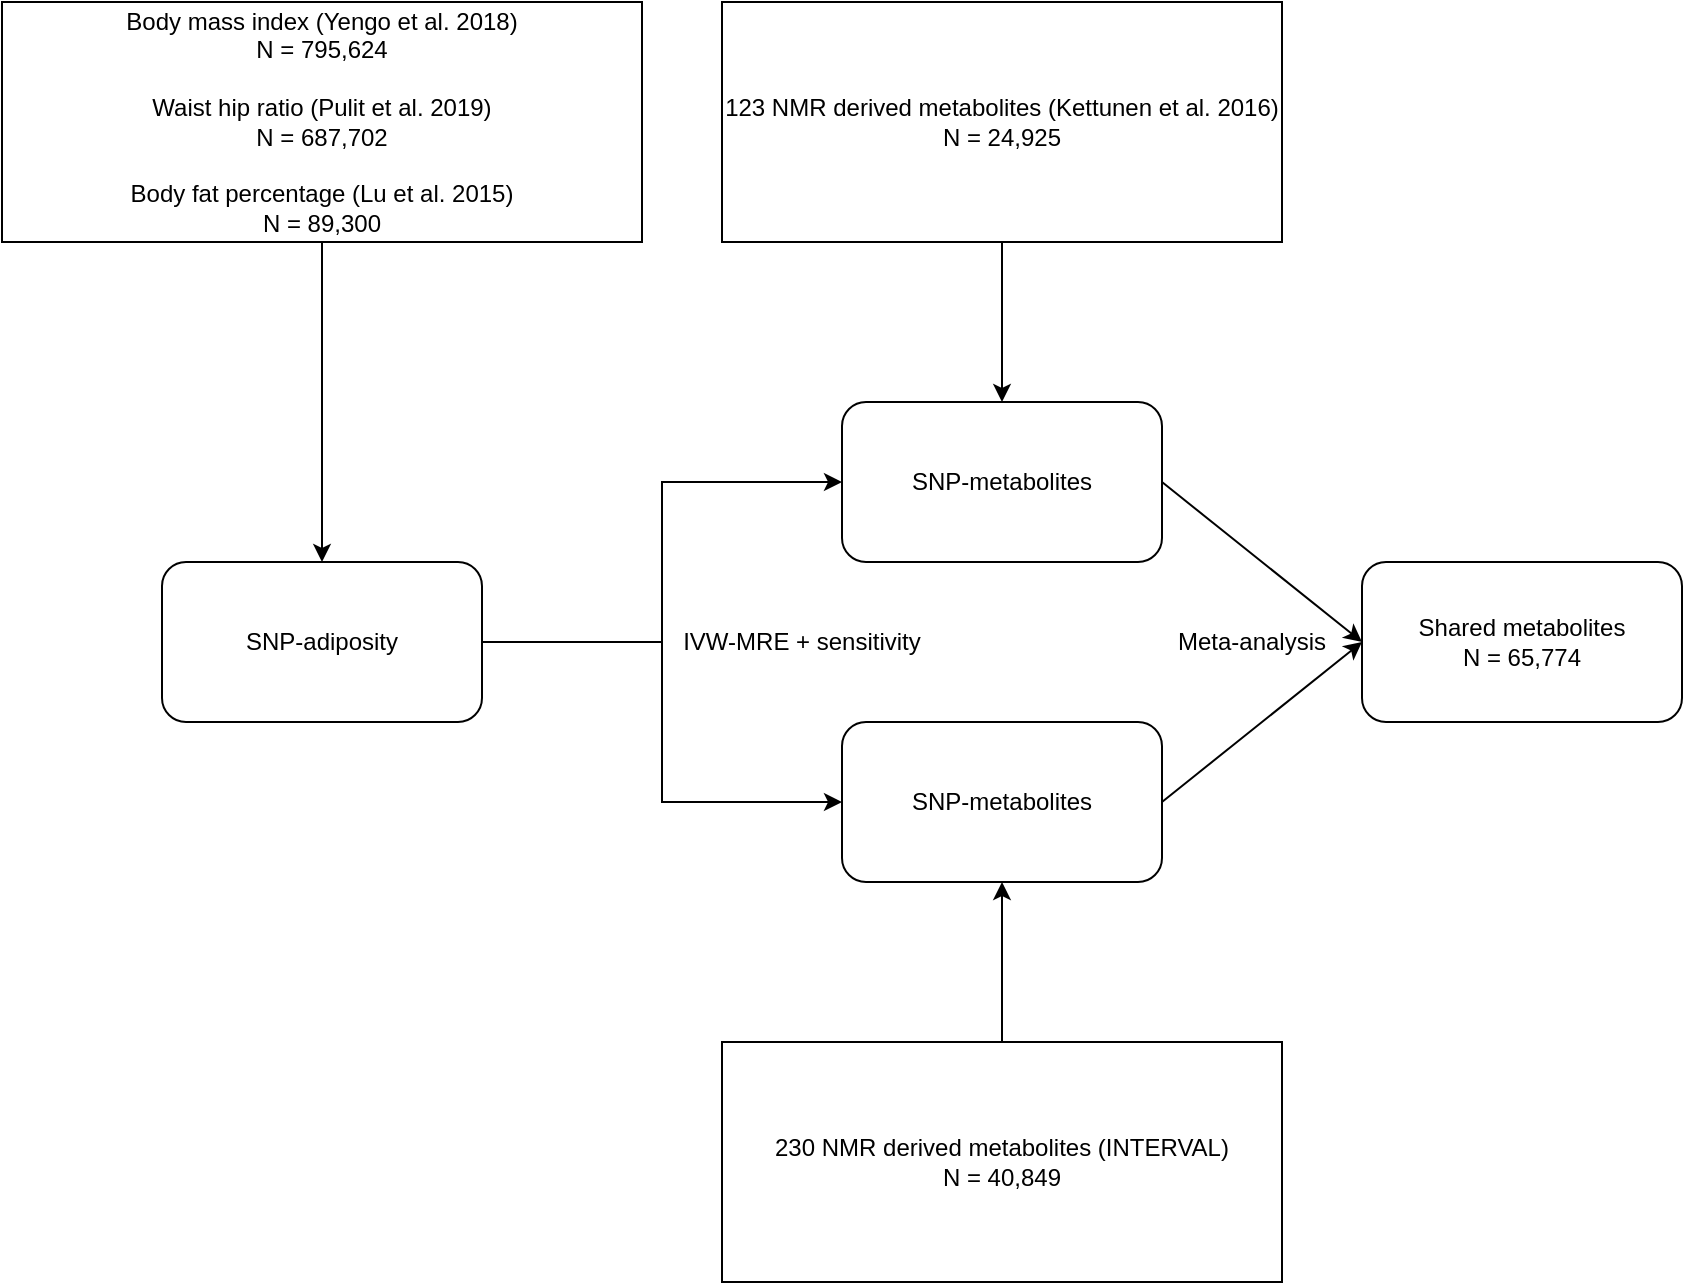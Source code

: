 <mxfile version="15.4.0" type="device"><diagram id="z0n6HTgnK45I5S_y6BoL" name="Page-1"><mxGraphModel dx="786" dy="1237" grid="1" gridSize="10" guides="1" tooltips="1" connect="1" arrows="1" fold="1" page="1" pageScale="1" pageWidth="827" pageHeight="1169" math="0" shadow="0"><root><mxCell id="0"/><mxCell id="1" parent="0"/><mxCell id="WTV-ZnX-yceLj0mJ9rGF-1" value="Body mass index (Yengo et al. 2018)&lt;br&gt;N = 795,624&lt;br&gt;&lt;br&gt;Waist hip ratio (Pulit et al. 2019)&lt;br&gt;N = 687,702&lt;br&gt;&lt;br&gt;Body fat percentage (Lu et al. 2015)&lt;br&gt;N = 89,300" style="rounded=0;whiteSpace=wrap;html=1;" parent="1" vertex="1"><mxGeometry width="320" height="120" as="geometry"/></mxCell><mxCell id="WTV-ZnX-yceLj0mJ9rGF-5" value="" style="edgeStyle=orthogonalEdgeStyle;rounded=0;orthogonalLoop=1;jettySize=auto;html=1;" parent="1" source="WTV-ZnX-yceLj0mJ9rGF-2" target="WTV-ZnX-yceLj0mJ9rGF-4" edge="1"><mxGeometry relative="1" as="geometry"><Array as="points"><mxPoint x="330" y="320"/><mxPoint x="330" y="240"/></Array></mxGeometry></mxCell><mxCell id="WTV-ZnX-yceLj0mJ9rGF-2" value="SNP-adiposity" style="rounded=1;whiteSpace=wrap;html=1;" parent="1" vertex="1"><mxGeometry x="80" y="280" width="160" height="80" as="geometry"/></mxCell><mxCell id="WTV-ZnX-yceLj0mJ9rGF-3" value="" style="endArrow=classic;html=1;entryX=0.5;entryY=0;entryDx=0;entryDy=0;exitX=0.5;exitY=1;exitDx=0;exitDy=0;" parent="1" source="WTV-ZnX-yceLj0mJ9rGF-1" target="WTV-ZnX-yceLj0mJ9rGF-2" edge="1"><mxGeometry width="50" height="50" relative="1" as="geometry"><mxPoint x="280" y="450" as="sourcePoint"/><mxPoint x="330" y="400" as="targetPoint"/></mxGeometry></mxCell><mxCell id="WTV-ZnX-yceLj0mJ9rGF-4" value="SNP-metabolites" style="whiteSpace=wrap;html=1;rounded=1;" parent="1" vertex="1"><mxGeometry x="420" y="200" width="160" height="80" as="geometry"/></mxCell><mxCell id="WTV-ZnX-yceLj0mJ9rGF-6" value="123 NMR derived metabolites (Kettunen et al. 2016)&lt;br&gt;N = 24,925" style="rounded=0;whiteSpace=wrap;html=1;" parent="1" vertex="1"><mxGeometry x="360" width="280" height="120" as="geometry"/></mxCell><mxCell id="WTV-ZnX-yceLj0mJ9rGF-8" value="" style="endArrow=classic;html=1;entryX=0.5;entryY=0;entryDx=0;entryDy=0;exitX=0.5;exitY=1;exitDx=0;exitDy=0;" parent="1" source="WTV-ZnX-yceLj0mJ9rGF-6" target="WTV-ZnX-yceLj0mJ9rGF-4" edge="1"><mxGeometry width="50" height="50" relative="1" as="geometry"><mxPoint x="170" y="130" as="sourcePoint"/><mxPoint x="170" y="210" as="targetPoint"/></mxGeometry></mxCell><mxCell id="WTV-ZnX-yceLj0mJ9rGF-9" value="SNP-metabolites" style="whiteSpace=wrap;html=1;rounded=1;" parent="1" vertex="1"><mxGeometry x="420" y="360" width="160" height="80" as="geometry"/></mxCell><mxCell id="WTV-ZnX-yceLj0mJ9rGF-10" value="" style="edgeStyle=orthogonalEdgeStyle;rounded=0;orthogonalLoop=1;jettySize=auto;html=1;entryX=0;entryY=0.5;entryDx=0;entryDy=0;exitX=1;exitY=0.5;exitDx=0;exitDy=0;" parent="1" source="WTV-ZnX-yceLj0mJ9rGF-2" target="WTV-ZnX-yceLj0mJ9rGF-9" edge="1"><mxGeometry relative="1" as="geometry"><mxPoint x="250" y="330" as="sourcePoint"/><mxPoint x="430" y="250" as="targetPoint"/><Array as="points"><mxPoint x="330" y="320"/><mxPoint x="330" y="400"/></Array></mxGeometry></mxCell><mxCell id="WTV-ZnX-yceLj0mJ9rGF-11" value="230 NMR derived metabolites (INTERVAL)&lt;br&gt;N = 40,849" style="rounded=0;whiteSpace=wrap;html=1;" parent="1" vertex="1"><mxGeometry x="360" y="520" width="280" height="120" as="geometry"/></mxCell><mxCell id="WTV-ZnX-yceLj0mJ9rGF-12" value="" style="endArrow=classic;html=1;exitX=0.5;exitY=0;exitDx=0;exitDy=0;entryX=0.5;entryY=1;entryDx=0;entryDy=0;" parent="1" source="WTV-ZnX-yceLj0mJ9rGF-11" target="WTV-ZnX-yceLj0mJ9rGF-9" edge="1"><mxGeometry width="50" height="50" relative="1" as="geometry"><mxPoint x="510" y="130" as="sourcePoint"/><mxPoint x="520" y="460" as="targetPoint"/></mxGeometry></mxCell><mxCell id="WTV-ZnX-yceLj0mJ9rGF-13" value="IVW-MRE + sensitivity" style="text;html=1;strokeColor=none;fillColor=none;align=center;verticalAlign=middle;whiteSpace=wrap;rounded=0;" parent="1" vertex="1"><mxGeometry x="330" y="310" width="140" height="20" as="geometry"/></mxCell><mxCell id="WTV-ZnX-yceLj0mJ9rGF-15" value="" style="endArrow=classic;html=1;exitX=1;exitY=0.5;exitDx=0;exitDy=0;entryX=0;entryY=0.5;entryDx=0;entryDy=0;" parent="1" source="WTV-ZnX-yceLj0mJ9rGF-4" target="WTV-ZnX-yceLj0mJ9rGF-17" edge="1"><mxGeometry width="50" height="50" relative="1" as="geometry"><mxPoint x="650" y="490" as="sourcePoint"/><mxPoint x="680" y="320" as="targetPoint"/></mxGeometry></mxCell><mxCell id="WTV-ZnX-yceLj0mJ9rGF-16" value="" style="endArrow=classic;html=1;exitX=1;exitY=0.5;exitDx=0;exitDy=0;entryX=0;entryY=0.5;entryDx=0;entryDy=0;" parent="1" source="WTV-ZnX-yceLj0mJ9rGF-9" target="WTV-ZnX-yceLj0mJ9rGF-17" edge="1"><mxGeometry width="50" height="50" relative="1" as="geometry"><mxPoint x="590" y="250" as="sourcePoint"/><mxPoint x="680" y="320" as="targetPoint"/></mxGeometry></mxCell><mxCell id="WTV-ZnX-yceLj0mJ9rGF-17" value="Shared metabolites&lt;br&gt;N = 65,774" style="whiteSpace=wrap;html=1;rounded=1;" parent="1" vertex="1"><mxGeometry x="680" y="280" width="160" height="80" as="geometry"/></mxCell><mxCell id="WTV-ZnX-yceLj0mJ9rGF-18" value="Meta-analysis" style="text;html=1;strokeColor=none;fillColor=none;align=center;verticalAlign=middle;whiteSpace=wrap;rounded=0;" parent="1" vertex="1"><mxGeometry x="580" y="310" width="90" height="20" as="geometry"/></mxCell></root></mxGraphModel></diagram></mxfile>
